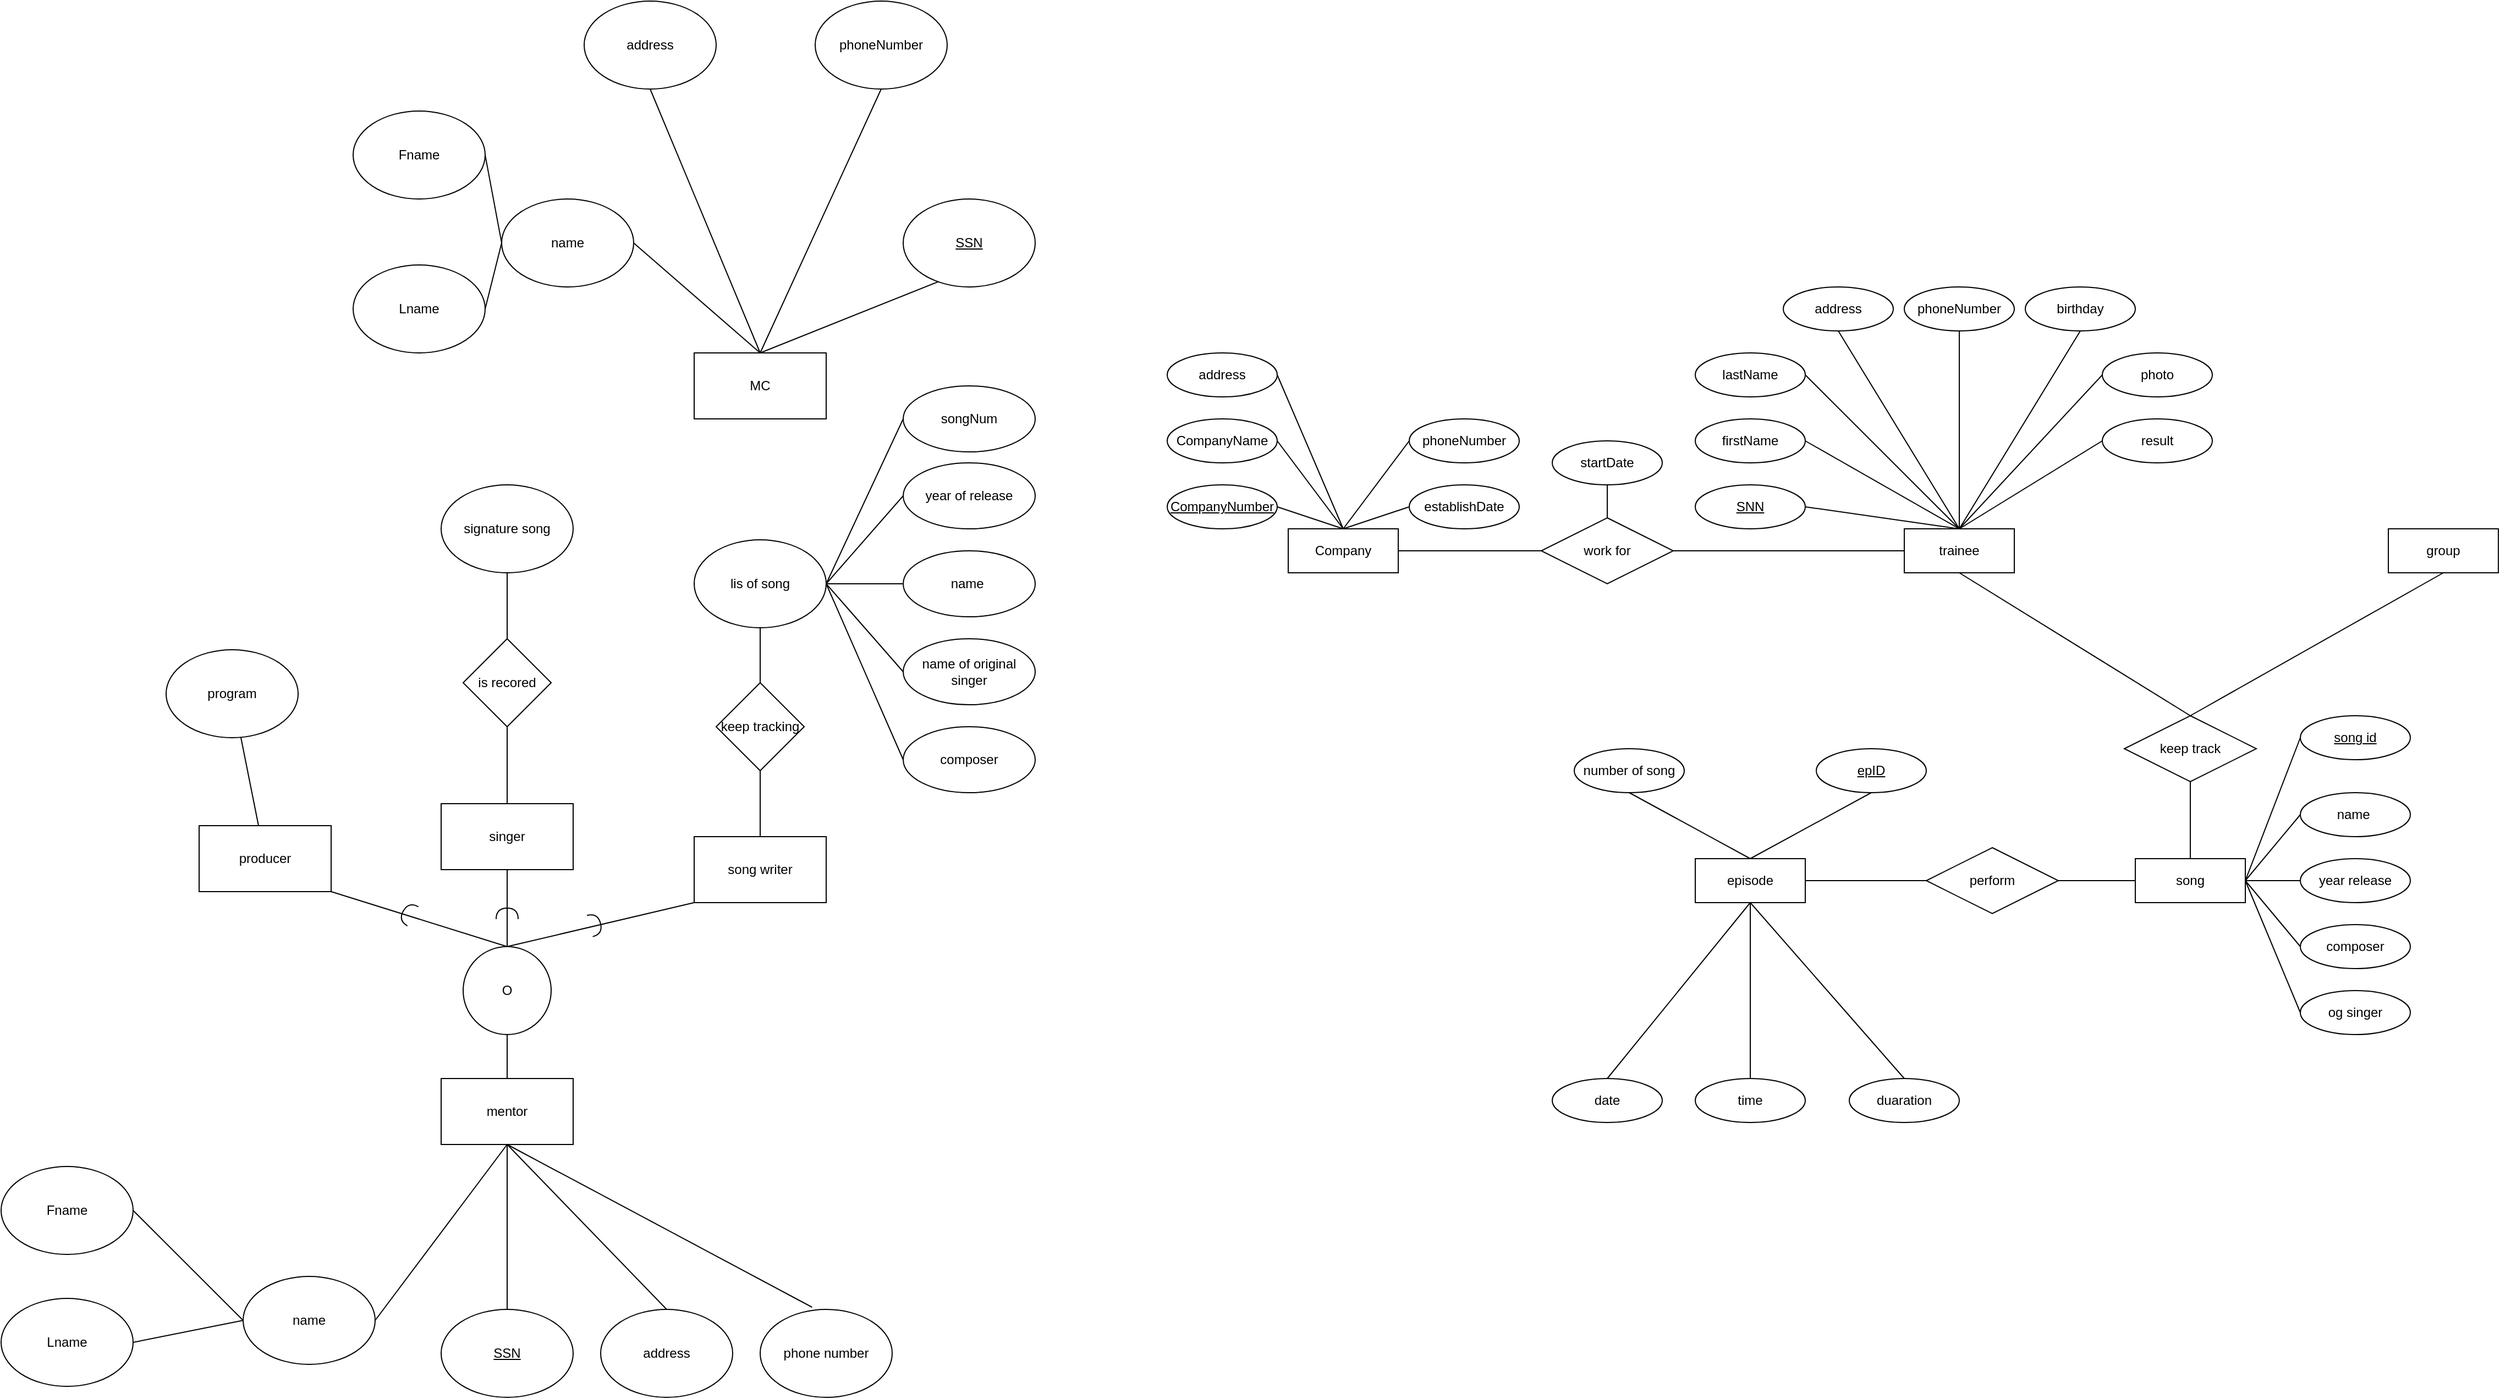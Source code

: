 <mxfile version="20.5.1" type="github">
  <diagram id="oxue3pN0O4KAORI_SsjF" name="Trang-1">
    <mxGraphModel dx="2720" dy="1611" grid="1" gridSize="10" guides="1" tooltips="1" connect="1" arrows="1" fold="1" page="1" pageScale="1" pageWidth="850" pageHeight="1100" math="0" shadow="0">
      <root>
        <mxCell id="0" />
        <mxCell id="1" parent="0" />
        <mxCell id="N1hwtNOvV3p_5AkpbYzc-65" style="edgeStyle=none;rounded=0;orthogonalLoop=1;jettySize=auto;html=1;exitX=0.5;exitY=0;exitDx=0;exitDy=0;entryX=0.5;entryY=1;entryDx=0;entryDy=0;endArrow=none;endFill=0;" edge="1" parent="1" source="42W1X6iEcGKFLnr81iRU-1" target="N1hwtNOvV3p_5AkpbYzc-64">
          <mxGeometry relative="1" as="geometry" />
        </mxCell>
        <mxCell id="42W1X6iEcGKFLnr81iRU-1" value="episode" style="whiteSpace=wrap;html=1;align=center;" parent="1" vertex="1">
          <mxGeometry x="200" y="540" width="100" height="40" as="geometry" />
        </mxCell>
        <mxCell id="42W1X6iEcGKFLnr81iRU-2" value="duaration" style="ellipse;whiteSpace=wrap;html=1;align=center;" parent="1" vertex="1">
          <mxGeometry x="340" y="740" width="100" height="40" as="geometry" />
        </mxCell>
        <mxCell id="42W1X6iEcGKFLnr81iRU-3" value="time" style="ellipse;whiteSpace=wrap;html=1;align=center;" parent="1" vertex="1">
          <mxGeometry x="200" y="740" width="100" height="40" as="geometry" />
        </mxCell>
        <mxCell id="42W1X6iEcGKFLnr81iRU-4" value="date" style="ellipse;whiteSpace=wrap;html=1;align=center;" parent="1" vertex="1">
          <mxGeometry x="70" y="740" width="100" height="40" as="geometry" />
        </mxCell>
        <mxCell id="42W1X6iEcGKFLnr81iRU-19" style="rounded=0;orthogonalLoop=1;jettySize=auto;html=1;exitX=1;exitY=0.5;exitDx=0;exitDy=0;entryX=0;entryY=0.5;entryDx=0;entryDy=0;endArrow=none;endFill=0;" parent="1" source="42W1X6iEcGKFLnr81iRU-27" target="42W1X6iEcGKFLnr81iRU-13" edge="1">
          <mxGeometry relative="1" as="geometry">
            <mxPoint x="590" y="590" as="sourcePoint" />
          </mxGeometry>
        </mxCell>
        <mxCell id="42W1X6iEcGKFLnr81iRU-20" style="edgeStyle=none;rounded=0;orthogonalLoop=1;jettySize=auto;html=1;exitX=1;exitY=0.5;exitDx=0;exitDy=0;entryX=0;entryY=0.5;entryDx=0;entryDy=0;endArrow=none;endFill=0;" parent="1" source="42W1X6iEcGKFLnr81iRU-27" target="42W1X6iEcGKFLnr81iRU-7" edge="1">
          <mxGeometry relative="1" as="geometry">
            <mxPoint x="590" y="590" as="sourcePoint" />
          </mxGeometry>
        </mxCell>
        <mxCell id="42W1X6iEcGKFLnr81iRU-7" value="name&amp;nbsp;" style="ellipse;whiteSpace=wrap;html=1;align=center;" parent="1" vertex="1">
          <mxGeometry x="750" y="480" width="100" height="40" as="geometry" />
        </mxCell>
        <mxCell id="42W1X6iEcGKFLnr81iRU-8" value="" style="endArrow=none;html=1;rounded=0;exitX=0.5;exitY=1;exitDx=0;exitDy=0;entryX=0.5;entryY=0;entryDx=0;entryDy=0;" parent="1" source="42W1X6iEcGKFLnr81iRU-1" target="42W1X6iEcGKFLnr81iRU-4" edge="1">
          <mxGeometry relative="1" as="geometry">
            <mxPoint x="430" y="570" as="sourcePoint" />
            <mxPoint x="590" y="570" as="targetPoint" />
          </mxGeometry>
        </mxCell>
        <mxCell id="42W1X6iEcGKFLnr81iRU-21" style="edgeStyle=none;rounded=0;orthogonalLoop=1;jettySize=auto;html=1;exitX=0;exitY=0.5;exitDx=0;exitDy=0;entryX=1;entryY=0.5;entryDx=0;entryDy=0;endArrow=none;endFill=0;" parent="1" source="42W1X6iEcGKFLnr81iRU-9" target="42W1X6iEcGKFLnr81iRU-27" edge="1">
          <mxGeometry relative="1" as="geometry">
            <mxPoint x="590" y="590" as="targetPoint" />
          </mxGeometry>
        </mxCell>
        <mxCell id="42W1X6iEcGKFLnr81iRU-9" value="year release" style="ellipse;whiteSpace=wrap;html=1;align=center;" parent="1" vertex="1">
          <mxGeometry x="750" y="540" width="100" height="40" as="geometry" />
        </mxCell>
        <mxCell id="42W1X6iEcGKFLnr81iRU-22" style="edgeStyle=none;rounded=0;orthogonalLoop=1;jettySize=auto;html=1;exitX=0;exitY=0.5;exitDx=0;exitDy=0;entryX=1;entryY=0.5;entryDx=0;entryDy=0;endArrow=none;endFill=0;" parent="1" source="N1hwtNOvV3p_5AkpbYzc-68" target="42W1X6iEcGKFLnr81iRU-27" edge="1">
          <mxGeometry relative="1" as="geometry">
            <mxPoint x="590" y="590" as="targetPoint" />
            <mxPoint x="750" y="620" as="sourcePoint" />
          </mxGeometry>
        </mxCell>
        <mxCell id="42W1X6iEcGKFLnr81iRU-13" value="song id" style="ellipse;whiteSpace=wrap;html=1;align=center;fontStyle=4;" parent="1" vertex="1">
          <mxGeometry x="750" y="410" width="100" height="40" as="geometry" />
        </mxCell>
        <mxCell id="42W1X6iEcGKFLnr81iRU-23" style="edgeStyle=none;rounded=0;orthogonalLoop=1;jettySize=auto;html=1;exitX=0;exitY=0.5;exitDx=0;exitDy=0;entryX=1;entryY=0.5;entryDx=0;entryDy=0;endArrow=none;endFill=0;" parent="1" source="N1hwtNOvV3p_5AkpbYzc-69" target="42W1X6iEcGKFLnr81iRU-27" edge="1">
          <mxGeometry relative="1" as="geometry">
            <mxPoint x="590" y="590" as="targetPoint" />
            <mxPoint x="750" y="680" as="sourcePoint" />
          </mxGeometry>
        </mxCell>
        <mxCell id="42W1X6iEcGKFLnr81iRU-15" value="" style="endArrow=none;html=1;rounded=0;entryX=0.5;entryY=0;entryDx=0;entryDy=0;exitX=0.5;exitY=1;exitDx=0;exitDy=0;" parent="1" source="42W1X6iEcGKFLnr81iRU-1" target="42W1X6iEcGKFLnr81iRU-3" edge="1">
          <mxGeometry relative="1" as="geometry">
            <mxPoint x="370" y="470" as="sourcePoint" />
            <mxPoint x="530" y="470" as="targetPoint" />
          </mxGeometry>
        </mxCell>
        <mxCell id="42W1X6iEcGKFLnr81iRU-16" value="" style="endArrow=none;html=1;rounded=0;exitX=0.5;exitY=1;exitDx=0;exitDy=0;entryX=0.5;entryY=0;entryDx=0;entryDy=0;" parent="1" source="42W1X6iEcGKFLnr81iRU-1" target="42W1X6iEcGKFLnr81iRU-2" edge="1">
          <mxGeometry relative="1" as="geometry">
            <mxPoint x="370" y="470" as="sourcePoint" />
            <mxPoint x="530" y="470" as="targetPoint" />
          </mxGeometry>
        </mxCell>
        <mxCell id="42W1X6iEcGKFLnr81iRU-26" style="edgeStyle=none;rounded=0;orthogonalLoop=1;jettySize=auto;html=1;exitX=0;exitY=0.5;exitDx=0;exitDy=0;entryX=1;entryY=0.5;entryDx=0;entryDy=0;endArrow=none;endFill=0;" parent="1" source="42W1X6iEcGKFLnr81iRU-25" target="42W1X6iEcGKFLnr81iRU-1" edge="1">
          <mxGeometry relative="1" as="geometry">
            <Array as="points" />
          </mxGeometry>
        </mxCell>
        <mxCell id="42W1X6iEcGKFLnr81iRU-28" style="edgeStyle=none;rounded=0;orthogonalLoop=1;jettySize=auto;html=1;exitX=1;exitY=0.5;exitDx=0;exitDy=0;entryX=0;entryY=0.5;entryDx=0;entryDy=0;endArrow=none;endFill=0;" parent="1" source="42W1X6iEcGKFLnr81iRU-25" target="42W1X6iEcGKFLnr81iRU-27" edge="1">
          <mxGeometry relative="1" as="geometry" />
        </mxCell>
        <mxCell id="42W1X6iEcGKFLnr81iRU-25" value="perform" style="shape=rhombus;perimeter=rhombusPerimeter;whiteSpace=wrap;html=1;align=center;" parent="1" vertex="1">
          <mxGeometry x="410" y="530" width="120" height="60" as="geometry" />
        </mxCell>
        <mxCell id="42W1X6iEcGKFLnr81iRU-27" value="song" style="whiteSpace=wrap;html=1;align=center;" parent="1" vertex="1">
          <mxGeometry x="600" y="540" width="100" height="40" as="geometry" />
        </mxCell>
        <mxCell id="42W1X6iEcGKFLnr81iRU-64" style="edgeStyle=none;rounded=0;orthogonalLoop=1;jettySize=auto;html=1;exitX=0.5;exitY=1;exitDx=0;exitDy=0;entryX=0.5;entryY=0;entryDx=0;entryDy=0;endArrow=none;endFill=0;" parent="1" source="42W1X6iEcGKFLnr81iRU-63" target="42W1X6iEcGKFLnr81iRU-27" edge="1">
          <mxGeometry relative="1" as="geometry" />
        </mxCell>
        <mxCell id="42W1X6iEcGKFLnr81iRU-63" value="keep track" style="shape=rhombus;perimeter=rhombusPerimeter;whiteSpace=wrap;html=1;align=center;" parent="1" vertex="1">
          <mxGeometry x="590" y="410" width="120" height="60" as="geometry" />
        </mxCell>
        <mxCell id="42W1X6iEcGKFLnr81iRU-68" style="edgeStyle=none;rounded=0;orthogonalLoop=1;jettySize=auto;html=1;exitX=0.5;exitY=1;exitDx=0;exitDy=0;entryX=0.5;entryY=0;entryDx=0;entryDy=0;endArrow=none;endFill=0;" parent="1" source="uAWmQDvGzYbDUcG28lEL-1" target="42W1X6iEcGKFLnr81iRU-63" edge="1">
          <mxGeometry relative="1" as="geometry">
            <mxPoint x="575" y="360" as="sourcePoint" />
          </mxGeometry>
        </mxCell>
        <mxCell id="42W1X6iEcGKFLnr81iRU-69" style="edgeStyle=none;rounded=0;orthogonalLoop=1;jettySize=auto;html=1;exitX=0.5;exitY=1;exitDx=0;exitDy=0;entryX=0.5;entryY=0;entryDx=0;entryDy=0;endArrow=none;endFill=0;" parent="1" source="uAWmQDvGzYbDUcG28lEL-2" target="42W1X6iEcGKFLnr81iRU-63" edge="1">
          <mxGeometry relative="1" as="geometry">
            <mxPoint x="740" y="360" as="sourcePoint" />
          </mxGeometry>
        </mxCell>
        <mxCell id="61Q3ps2VChqTs0MCk_AO-31" style="edgeStyle=none;rounded=0;orthogonalLoop=1;jettySize=auto;html=1;exitX=0;exitY=0.5;exitDx=0;exitDy=0;endArrow=none;endFill=0;entryX=1;entryY=0.5;entryDx=0;entryDy=0;" parent="1" source="uAWmQDvGzYbDUcG28lEL-1" target="61Q3ps2VChqTs0MCk_AO-30" edge="1">
          <mxGeometry relative="1" as="geometry">
            <mxPoint x="200" y="260" as="targetPoint" />
          </mxGeometry>
        </mxCell>
        <mxCell id="uAWmQDvGzYbDUcG28lEL-1" value="trainee" style="whiteSpace=wrap;html=1;align=center;" parent="1" vertex="1">
          <mxGeometry x="390" y="240" width="100" height="40" as="geometry" />
        </mxCell>
        <mxCell id="uAWmQDvGzYbDUcG28lEL-2" value="group" style="whiteSpace=wrap;html=1;align=center;" parent="1" vertex="1">
          <mxGeometry x="830" y="240" width="100" height="40" as="geometry" />
        </mxCell>
        <mxCell id="61Q3ps2VChqTs0MCk_AO-10" style="edgeStyle=none;rounded=0;orthogonalLoop=1;jettySize=auto;html=1;exitX=0;exitY=0.5;exitDx=0;exitDy=0;entryX=0.5;entryY=0;entryDx=0;entryDy=0;endArrow=none;endFill=0;" parent="1" source="uAWmQDvGzYbDUcG28lEL-3" target="uAWmQDvGzYbDUcG28lEL-1" edge="1">
          <mxGeometry relative="1" as="geometry" />
        </mxCell>
        <mxCell id="uAWmQDvGzYbDUcG28lEL-3" value="result" style="ellipse;whiteSpace=wrap;html=1;align=center;" parent="1" vertex="1">
          <mxGeometry x="570" y="140" width="100" height="40" as="geometry" />
        </mxCell>
        <mxCell id="61Q3ps2VChqTs0MCk_AO-3" style="edgeStyle=none;rounded=0;orthogonalLoop=1;jettySize=auto;html=1;exitX=1;exitY=0.5;exitDx=0;exitDy=0;entryX=0.5;entryY=0;entryDx=0;entryDy=0;endArrow=none;endFill=0;" parent="1" source="61Q3ps2VChqTs0MCk_AO-1" target="uAWmQDvGzYbDUcG28lEL-1" edge="1">
          <mxGeometry relative="1" as="geometry" />
        </mxCell>
        <mxCell id="61Q3ps2VChqTs0MCk_AO-1" value="&lt;u&gt;SNN&lt;/u&gt;" style="ellipse;whiteSpace=wrap;html=1;align=center;" parent="1" vertex="1">
          <mxGeometry x="200" y="200" width="100" height="40" as="geometry" />
        </mxCell>
        <mxCell id="61Q3ps2VChqTs0MCk_AO-7" style="edgeStyle=none;rounded=0;orthogonalLoop=1;jettySize=auto;html=1;exitX=1;exitY=0.5;exitDx=0;exitDy=0;endArrow=none;endFill=0;entryX=0.5;entryY=0;entryDx=0;entryDy=0;" parent="1" source="61Q3ps2VChqTs0MCk_AO-4" target="uAWmQDvGzYbDUcG28lEL-1" edge="1">
          <mxGeometry relative="1" as="geometry">
            <mxPoint x="530" y="240" as="targetPoint" />
          </mxGeometry>
        </mxCell>
        <mxCell id="61Q3ps2VChqTs0MCk_AO-4" value="firstName" style="ellipse;whiteSpace=wrap;html=1;align=center;" parent="1" vertex="1">
          <mxGeometry x="200" y="140" width="100" height="40" as="geometry" />
        </mxCell>
        <mxCell id="61Q3ps2VChqTs0MCk_AO-6" style="edgeStyle=none;rounded=0;orthogonalLoop=1;jettySize=auto;html=1;exitX=1;exitY=0.5;exitDx=0;exitDy=0;endArrow=none;endFill=0;entryX=0.5;entryY=0;entryDx=0;entryDy=0;" parent="1" source="61Q3ps2VChqTs0MCk_AO-5" target="uAWmQDvGzYbDUcG28lEL-1" edge="1">
          <mxGeometry relative="1" as="geometry">
            <mxPoint x="530" y="240" as="targetPoint" />
          </mxGeometry>
        </mxCell>
        <mxCell id="61Q3ps2VChqTs0MCk_AO-5" value="lastName" style="ellipse;whiteSpace=wrap;html=1;align=center;" parent="1" vertex="1">
          <mxGeometry x="200" y="80" width="100" height="40" as="geometry" />
        </mxCell>
        <mxCell id="61Q3ps2VChqTs0MCk_AO-9" style="edgeStyle=none;rounded=0;orthogonalLoop=1;jettySize=auto;html=1;exitX=0.5;exitY=1;exitDx=0;exitDy=0;endArrow=none;endFill=0;entryX=0.5;entryY=0;entryDx=0;entryDy=0;" parent="1" source="61Q3ps2VChqTs0MCk_AO-8" target="uAWmQDvGzYbDUcG28lEL-1" edge="1">
          <mxGeometry relative="1" as="geometry">
            <mxPoint x="530" y="240" as="targetPoint" />
          </mxGeometry>
        </mxCell>
        <mxCell id="61Q3ps2VChqTs0MCk_AO-8" value="address" style="ellipse;whiteSpace=wrap;html=1;align=center;" parent="1" vertex="1">
          <mxGeometry x="280" y="20" width="100" height="40" as="geometry" />
        </mxCell>
        <mxCell id="61Q3ps2VChqTs0MCk_AO-14" style="edgeStyle=none;rounded=0;orthogonalLoop=1;jettySize=auto;html=1;exitX=0.5;exitY=1;exitDx=0;exitDy=0;endArrow=none;endFill=0;" parent="1" source="61Q3ps2VChqTs0MCk_AO-11" edge="1">
          <mxGeometry relative="1" as="geometry">
            <mxPoint x="440" y="240" as="targetPoint" />
          </mxGeometry>
        </mxCell>
        <mxCell id="61Q3ps2VChqTs0MCk_AO-11" value="phoneNumber" style="ellipse;whiteSpace=wrap;html=1;align=center;" parent="1" vertex="1">
          <mxGeometry x="390" y="20" width="100" height="40" as="geometry" />
        </mxCell>
        <mxCell id="61Q3ps2VChqTs0MCk_AO-15" style="edgeStyle=none;rounded=0;orthogonalLoop=1;jettySize=auto;html=1;exitX=0.5;exitY=1;exitDx=0;exitDy=0;endArrow=none;endFill=0;" parent="1" source="61Q3ps2VChqTs0MCk_AO-12" edge="1">
          <mxGeometry relative="1" as="geometry">
            <mxPoint x="440" y="240" as="targetPoint" />
          </mxGeometry>
        </mxCell>
        <mxCell id="61Q3ps2VChqTs0MCk_AO-12" value="birthday&lt;span style=&quot;color: rgba(0, 0, 0, 0); font-family: monospace; font-size: 0px; text-align: start;&quot;&gt;%3CmxGraphModel%3E%3Croot%3E%3CmxCell%20id%3D%220%22%2F%3E%3CmxCell%20id%3D%221%22%20parent%3D%220%22%2F%3E%3CmxCell%20id%3D%222%22%20value%3D%22phoneNumber%22%20style%3D%22ellipse%3BwhiteSpace%3Dwrap%3Bhtml%3D1%3Balign%3Dcenter%3B%22%20vertex%3D%221%22%20parent%3D%221%22%3E%3CmxGeometry%20x%3D%22390%22%20y%3D%2220%22%20width%3D%22100%22%20height%3D%2240%22%20as%3D%22geometry%22%2F%3E%3C%2FmxCell%3E%3C%2Froot%3E%3C%2FmxGraphModel%3E&lt;/span&gt;" style="ellipse;whiteSpace=wrap;html=1;align=center;" parent="1" vertex="1">
          <mxGeometry x="500" y="20" width="100" height="40" as="geometry" />
        </mxCell>
        <mxCell id="61Q3ps2VChqTs0MCk_AO-16" style="edgeStyle=none;rounded=0;orthogonalLoop=1;jettySize=auto;html=1;exitX=0;exitY=0.5;exitDx=0;exitDy=0;entryX=0.5;entryY=0;entryDx=0;entryDy=0;endArrow=none;endFill=0;" parent="1" source="61Q3ps2VChqTs0MCk_AO-13" target="uAWmQDvGzYbDUcG28lEL-1" edge="1">
          <mxGeometry relative="1" as="geometry" />
        </mxCell>
        <mxCell id="61Q3ps2VChqTs0MCk_AO-13" value="photo" style="ellipse;whiteSpace=wrap;html=1;align=center;" parent="1" vertex="1">
          <mxGeometry x="570" y="80" width="100" height="40" as="geometry" />
        </mxCell>
        <mxCell id="61Q3ps2VChqTs0MCk_AO-32" style="edgeStyle=none;rounded=0;orthogonalLoop=1;jettySize=auto;html=1;exitX=1;exitY=0.5;exitDx=0;exitDy=0;entryX=0;entryY=0.5;entryDx=0;entryDy=0;endArrow=none;endFill=0;" parent="1" source="61Q3ps2VChqTs0MCk_AO-19" target="61Q3ps2VChqTs0MCk_AO-30" edge="1">
          <mxGeometry relative="1" as="geometry" />
        </mxCell>
        <mxCell id="61Q3ps2VChqTs0MCk_AO-19" value="Company" style="whiteSpace=wrap;html=1;align=center;" parent="1" vertex="1">
          <mxGeometry x="-170" y="240" width="100" height="40" as="geometry" />
        </mxCell>
        <mxCell id="61Q3ps2VChqTs0MCk_AO-29" style="edgeStyle=none;rounded=0;orthogonalLoop=1;jettySize=auto;html=1;exitX=1;exitY=0.5;exitDx=0;exitDy=0;endArrow=none;endFill=0;" parent="1" source="61Q3ps2VChqTs0MCk_AO-20" edge="1">
          <mxGeometry relative="1" as="geometry">
            <mxPoint x="-120" y="240" as="targetPoint" />
          </mxGeometry>
        </mxCell>
        <mxCell id="61Q3ps2VChqTs0MCk_AO-20" value="&lt;u&gt;CompanyNumber&lt;/u&gt;" style="ellipse;whiteSpace=wrap;html=1;align=center;" parent="1" vertex="1">
          <mxGeometry x="-280" y="200" width="100" height="40" as="geometry" />
        </mxCell>
        <mxCell id="61Q3ps2VChqTs0MCk_AO-28" style="edgeStyle=none;rounded=0;orthogonalLoop=1;jettySize=auto;html=1;exitX=1;exitY=0.5;exitDx=0;exitDy=0;endArrow=none;endFill=0;" parent="1" source="61Q3ps2VChqTs0MCk_AO-21" edge="1">
          <mxGeometry relative="1" as="geometry">
            <mxPoint x="-120" y="240" as="targetPoint" />
          </mxGeometry>
        </mxCell>
        <mxCell id="61Q3ps2VChqTs0MCk_AO-21" value="CompanyName" style="ellipse;whiteSpace=wrap;html=1;align=center;" parent="1" vertex="1">
          <mxGeometry x="-280" y="140" width="100" height="40" as="geometry" />
        </mxCell>
        <mxCell id="61Q3ps2VChqTs0MCk_AO-25" style="edgeStyle=none;rounded=0;orthogonalLoop=1;jettySize=auto;html=1;exitX=1;exitY=0.5;exitDx=0;exitDy=0;entryX=0.5;entryY=0;entryDx=0;entryDy=0;endArrow=none;endFill=0;" parent="1" source="61Q3ps2VChqTs0MCk_AO-22" target="61Q3ps2VChqTs0MCk_AO-19" edge="1">
          <mxGeometry relative="1" as="geometry" />
        </mxCell>
        <mxCell id="61Q3ps2VChqTs0MCk_AO-22" value="address" style="ellipse;whiteSpace=wrap;html=1;align=center;" parent="1" vertex="1">
          <mxGeometry x="-280" y="80" width="100" height="40" as="geometry" />
        </mxCell>
        <mxCell id="61Q3ps2VChqTs0MCk_AO-27" style="edgeStyle=none;rounded=0;orthogonalLoop=1;jettySize=auto;html=1;exitX=0;exitY=0.5;exitDx=0;exitDy=0;endArrow=none;endFill=0;entryX=0.5;entryY=0;entryDx=0;entryDy=0;" parent="1" source="61Q3ps2VChqTs0MCk_AO-23" target="61Q3ps2VChqTs0MCk_AO-19" edge="1">
          <mxGeometry relative="1" as="geometry">
            <mxPoint x="-130" y="230" as="targetPoint" />
          </mxGeometry>
        </mxCell>
        <mxCell id="61Q3ps2VChqTs0MCk_AO-23" value="establishDate" style="ellipse;whiteSpace=wrap;html=1;align=center;" parent="1" vertex="1">
          <mxGeometry x="-60" y="200" width="100" height="40" as="geometry" />
        </mxCell>
        <mxCell id="61Q3ps2VChqTs0MCk_AO-26" style="edgeStyle=none;rounded=0;orthogonalLoop=1;jettySize=auto;html=1;exitX=0;exitY=0.5;exitDx=0;exitDy=0;endArrow=none;endFill=0;entryX=0.5;entryY=0;entryDx=0;entryDy=0;" parent="1" source="61Q3ps2VChqTs0MCk_AO-24" target="61Q3ps2VChqTs0MCk_AO-19" edge="1">
          <mxGeometry relative="1" as="geometry">
            <mxPoint x="-120" y="230" as="targetPoint" />
          </mxGeometry>
        </mxCell>
        <mxCell id="61Q3ps2VChqTs0MCk_AO-24" value="phoneNumber" style="ellipse;whiteSpace=wrap;html=1;align=center;" parent="1" vertex="1">
          <mxGeometry x="-60" y="140" width="100" height="40" as="geometry" />
        </mxCell>
        <mxCell id="N1hwtNOvV3p_5AkpbYzc-2" style="edgeStyle=none;rounded=0;orthogonalLoop=1;jettySize=auto;html=1;exitX=0.5;exitY=0;exitDx=0;exitDy=0;entryX=0.5;entryY=0;entryDx=0;entryDy=0;endArrow=none;endFill=0;" edge="1" parent="1" source="61Q3ps2VChqTs0MCk_AO-30" target="N1hwtNOvV3p_5AkpbYzc-1">
          <mxGeometry relative="1" as="geometry" />
        </mxCell>
        <mxCell id="61Q3ps2VChqTs0MCk_AO-30" value="work for" style="shape=rhombus;perimeter=rhombusPerimeter;whiteSpace=wrap;html=1;align=center;" parent="1" vertex="1">
          <mxGeometry x="60" y="230" width="120" height="60" as="geometry" />
        </mxCell>
        <mxCell id="N1hwtNOvV3p_5AkpbYzc-1" value="startDate" style="ellipse;whiteSpace=wrap;html=1;align=center;" vertex="1" parent="1">
          <mxGeometry x="70" y="160" width="100" height="40" as="geometry" />
        </mxCell>
        <mxCell id="N1hwtNOvV3p_5AkpbYzc-3" value="MC" style="rounded=0;whiteSpace=wrap;html=1;" vertex="1" parent="1">
          <mxGeometry x="-710" y="80" width="120" height="60" as="geometry" />
        </mxCell>
        <mxCell id="N1hwtNOvV3p_5AkpbYzc-4" style="edgeStyle=none;rounded=0;orthogonalLoop=1;jettySize=auto;html=1;exitX=1;exitY=0.5;exitDx=0;exitDy=0;entryX=0.5;entryY=0;entryDx=0;entryDy=0;startArrow=none;startFill=0;endArrow=none;endFill=0;" edge="1" parent="1" source="N1hwtNOvV3p_5AkpbYzc-5" target="N1hwtNOvV3p_5AkpbYzc-3">
          <mxGeometry relative="1" as="geometry" />
        </mxCell>
        <mxCell id="N1hwtNOvV3p_5AkpbYzc-5" value="&lt;u&gt;SSN&lt;/u&gt;" style="ellipse;whiteSpace=wrap;html=1;" vertex="1" parent="1">
          <mxGeometry x="-520" y="-60" width="120" height="80" as="geometry" />
        </mxCell>
        <mxCell id="N1hwtNOvV3p_5AkpbYzc-6" style="edgeStyle=none;rounded=0;orthogonalLoop=1;jettySize=auto;html=1;exitX=1;exitY=0.5;exitDx=0;exitDy=0;entryX=0.5;entryY=0;entryDx=0;entryDy=0;startArrow=none;startFill=0;endArrow=none;endFill=0;" edge="1" parent="1" source="N1hwtNOvV3p_5AkpbYzc-7" target="N1hwtNOvV3p_5AkpbYzc-3">
          <mxGeometry relative="1" as="geometry" />
        </mxCell>
        <mxCell id="N1hwtNOvV3p_5AkpbYzc-7" value="name" style="ellipse;whiteSpace=wrap;html=1;" vertex="1" parent="1">
          <mxGeometry x="-885" y="-60" width="120" height="80" as="geometry" />
        </mxCell>
        <mxCell id="N1hwtNOvV3p_5AkpbYzc-8" style="edgeStyle=none;rounded=0;orthogonalLoop=1;jettySize=auto;html=1;exitX=1;exitY=0.5;exitDx=0;exitDy=0;entryX=0;entryY=0.5;entryDx=0;entryDy=0;startArrow=none;startFill=0;endArrow=none;endFill=0;" edge="1" parent="1" source="N1hwtNOvV3p_5AkpbYzc-9" target="N1hwtNOvV3p_5AkpbYzc-7">
          <mxGeometry relative="1" as="geometry" />
        </mxCell>
        <mxCell id="N1hwtNOvV3p_5AkpbYzc-9" value="Fname" style="ellipse;whiteSpace=wrap;html=1;" vertex="1" parent="1">
          <mxGeometry x="-1020" y="-140" width="120" height="80" as="geometry" />
        </mxCell>
        <mxCell id="N1hwtNOvV3p_5AkpbYzc-10" style="edgeStyle=none;rounded=0;orthogonalLoop=1;jettySize=auto;html=1;exitX=1;exitY=0.5;exitDx=0;exitDy=0;startArrow=none;startFill=0;endArrow=none;endFill=0;entryX=0;entryY=0.5;entryDx=0;entryDy=0;" edge="1" parent="1" source="N1hwtNOvV3p_5AkpbYzc-11" target="N1hwtNOvV3p_5AkpbYzc-7">
          <mxGeometry relative="1" as="geometry">
            <mxPoint x="-770" y="440" as="targetPoint" />
          </mxGeometry>
        </mxCell>
        <mxCell id="N1hwtNOvV3p_5AkpbYzc-11" value="Lname" style="ellipse;whiteSpace=wrap;html=1;" vertex="1" parent="1">
          <mxGeometry x="-1020" width="120" height="80" as="geometry" />
        </mxCell>
        <mxCell id="N1hwtNOvV3p_5AkpbYzc-12" style="edgeStyle=none;rounded=0;orthogonalLoop=1;jettySize=auto;html=1;exitX=0.5;exitY=1;exitDx=0;exitDy=0;startArrow=none;startFill=0;endArrow=none;endFill=0;entryX=0.5;entryY=0;entryDx=0;entryDy=0;" edge="1" parent="1" source="N1hwtNOvV3p_5AkpbYzc-13" target="N1hwtNOvV3p_5AkpbYzc-3">
          <mxGeometry relative="1" as="geometry">
            <mxPoint x="-550" y="470" as="targetPoint" />
          </mxGeometry>
        </mxCell>
        <mxCell id="N1hwtNOvV3p_5AkpbYzc-13" value="address" style="ellipse;whiteSpace=wrap;html=1;" vertex="1" parent="1">
          <mxGeometry x="-810" y="-240" width="120" height="80" as="geometry" />
        </mxCell>
        <mxCell id="N1hwtNOvV3p_5AkpbYzc-14" style="edgeStyle=none;rounded=0;orthogonalLoop=1;jettySize=auto;html=1;exitX=0.5;exitY=1;exitDx=0;exitDy=0;entryX=0.5;entryY=0;entryDx=0;entryDy=0;startArrow=none;startFill=0;endArrow=none;endFill=0;" edge="1" parent="1" target="N1hwtNOvV3p_5AkpbYzc-3" source="N1hwtNOvV3p_5AkpbYzc-60">
          <mxGeometry relative="1" as="geometry">
            <mxPoint x="-620.0" y="-120" as="sourcePoint" />
          </mxGeometry>
        </mxCell>
        <mxCell id="N1hwtNOvV3p_5AkpbYzc-15" value="mentor" style="rounded=0;whiteSpace=wrap;html=1;" vertex="1" parent="1">
          <mxGeometry x="-940" y="740" width="120" height="60" as="geometry" />
        </mxCell>
        <mxCell id="N1hwtNOvV3p_5AkpbYzc-16" style="edgeStyle=none;rounded=0;orthogonalLoop=1;jettySize=auto;html=1;exitX=0.5;exitY=0;exitDx=0;exitDy=0;entryX=0.5;entryY=1;entryDx=0;entryDy=0;startArrow=none;startFill=0;endArrow=none;endFill=0;" edge="1" parent="1" source="N1hwtNOvV3p_5AkpbYzc-17" target="N1hwtNOvV3p_5AkpbYzc-15">
          <mxGeometry relative="1" as="geometry" />
        </mxCell>
        <mxCell id="N1hwtNOvV3p_5AkpbYzc-17" value="&lt;u&gt;SSN&lt;/u&gt;" style="ellipse;whiteSpace=wrap;html=1;" vertex="1" parent="1">
          <mxGeometry x="-940" y="950" width="120" height="80" as="geometry" />
        </mxCell>
        <mxCell id="N1hwtNOvV3p_5AkpbYzc-18" style="edgeStyle=none;rounded=0;orthogonalLoop=1;jettySize=auto;html=1;exitX=1;exitY=0.5;exitDx=0;exitDy=0;startArrow=none;startFill=0;endArrow=none;endFill=0;entryX=0.5;entryY=1;entryDx=0;entryDy=0;" edge="1" parent="1" source="N1hwtNOvV3p_5AkpbYzc-19" target="N1hwtNOvV3p_5AkpbYzc-15">
          <mxGeometry relative="1" as="geometry">
            <mxPoint x="-710" y="600" as="targetPoint" />
          </mxGeometry>
        </mxCell>
        <mxCell id="N1hwtNOvV3p_5AkpbYzc-19" value="name" style="ellipse;whiteSpace=wrap;html=1;" vertex="1" parent="1">
          <mxGeometry x="-1120" y="920" width="120" height="80" as="geometry" />
        </mxCell>
        <mxCell id="N1hwtNOvV3p_5AkpbYzc-20" style="edgeStyle=none;rounded=0;orthogonalLoop=1;jettySize=auto;html=1;exitX=1;exitY=0.5;exitDx=0;exitDy=0;entryX=0;entryY=0.5;entryDx=0;entryDy=0;startArrow=none;startFill=0;endArrow=none;endFill=0;" edge="1" parent="1" source="N1hwtNOvV3p_5AkpbYzc-21" target="N1hwtNOvV3p_5AkpbYzc-19">
          <mxGeometry relative="1" as="geometry" />
        </mxCell>
        <mxCell id="N1hwtNOvV3p_5AkpbYzc-21" value="Fname" style="ellipse;whiteSpace=wrap;html=1;" vertex="1" parent="1">
          <mxGeometry x="-1340" y="820" width="120" height="80" as="geometry" />
        </mxCell>
        <mxCell id="N1hwtNOvV3p_5AkpbYzc-22" style="edgeStyle=none;rounded=0;orthogonalLoop=1;jettySize=auto;html=1;exitX=1;exitY=0.5;exitDx=0;exitDy=0;startArrow=none;startFill=0;endArrow=none;endFill=0;entryX=0;entryY=0.5;entryDx=0;entryDy=0;" edge="1" parent="1" source="N1hwtNOvV3p_5AkpbYzc-23" target="N1hwtNOvV3p_5AkpbYzc-19">
          <mxGeometry relative="1" as="geometry">
            <mxPoint x="-760" y="950" as="targetPoint" />
          </mxGeometry>
        </mxCell>
        <mxCell id="N1hwtNOvV3p_5AkpbYzc-23" value="Lname" style="ellipse;whiteSpace=wrap;html=1;" vertex="1" parent="1">
          <mxGeometry x="-1340" y="940" width="120" height="80" as="geometry" />
        </mxCell>
        <mxCell id="N1hwtNOvV3p_5AkpbYzc-24" style="edgeStyle=none;rounded=0;orthogonalLoop=1;jettySize=auto;html=1;exitX=0.5;exitY=0;exitDx=0;exitDy=0;startArrow=none;startFill=0;endArrow=none;endFill=0;entryX=0.5;entryY=1;entryDx=0;entryDy=0;" edge="1" parent="1" source="N1hwtNOvV3p_5AkpbYzc-25" target="N1hwtNOvV3p_5AkpbYzc-15">
          <mxGeometry relative="1" as="geometry">
            <mxPoint x="-750" y="720" as="targetPoint" />
          </mxGeometry>
        </mxCell>
        <mxCell id="N1hwtNOvV3p_5AkpbYzc-25" value="address" style="ellipse;whiteSpace=wrap;html=1;" vertex="1" parent="1">
          <mxGeometry x="-795" y="950" width="120" height="80" as="geometry" />
        </mxCell>
        <mxCell id="N1hwtNOvV3p_5AkpbYzc-26" style="edgeStyle=none;rounded=0;orthogonalLoop=1;jettySize=auto;html=1;exitX=0.393;exitY=-0.025;exitDx=0;exitDy=0;entryX=0.5;entryY=1;entryDx=0;entryDy=0;startArrow=none;startFill=0;endArrow=none;endFill=0;exitPerimeter=0;" edge="1" parent="1" source="N1hwtNOvV3p_5AkpbYzc-27" target="N1hwtNOvV3p_5AkpbYzc-15">
          <mxGeometry relative="1" as="geometry" />
        </mxCell>
        <mxCell id="N1hwtNOvV3p_5AkpbYzc-27" value="phone number" style="ellipse;whiteSpace=wrap;html=1;" vertex="1" parent="1">
          <mxGeometry x="-650" y="950" width="120" height="80" as="geometry" />
        </mxCell>
        <mxCell id="N1hwtNOvV3p_5AkpbYzc-28" style="edgeStyle=none;rounded=0;orthogonalLoop=1;jettySize=auto;html=1;exitX=1;exitY=1;exitDx=0;exitDy=0;entryX=0.5;entryY=0;entryDx=0;entryDy=0;startArrow=none;startFill=0;endArrow=none;endFill=0;" edge="1" parent="1" source="N1hwtNOvV3p_5AkpbYzc-30">
          <mxGeometry relative="1" as="geometry">
            <mxPoint x="-880" y="620" as="targetPoint" />
          </mxGeometry>
        </mxCell>
        <mxCell id="N1hwtNOvV3p_5AkpbYzc-29" value="" style="edgeStyle=none;rounded=0;orthogonalLoop=1;jettySize=auto;html=1;startArrow=none;startFill=0;endArrow=none;endFill=0;" edge="1" parent="1" source="N1hwtNOvV3p_5AkpbYzc-30" target="N1hwtNOvV3p_5AkpbYzc-41">
          <mxGeometry relative="1" as="geometry" />
        </mxCell>
        <mxCell id="N1hwtNOvV3p_5AkpbYzc-30" value="producer" style="rounded=0;whiteSpace=wrap;html=1;" vertex="1" parent="1">
          <mxGeometry x="-1160" y="510" width="120" height="60" as="geometry" />
        </mxCell>
        <mxCell id="N1hwtNOvV3p_5AkpbYzc-31" style="edgeStyle=none;rounded=0;orthogonalLoop=1;jettySize=auto;html=1;exitX=0.5;exitY=1;exitDx=0;exitDy=0;startArrow=none;startFill=0;endArrow=none;endFill=0;entryX=0.5;entryY=0;entryDx=0;entryDy=0;" edge="1" parent="1" source="N1hwtNOvV3p_5AkpbYzc-33">
          <mxGeometry relative="1" as="geometry">
            <mxPoint x="-880" y="620" as="targetPoint" />
          </mxGeometry>
        </mxCell>
        <mxCell id="N1hwtNOvV3p_5AkpbYzc-32" value="" style="edgeStyle=none;rounded=0;orthogonalLoop=1;jettySize=auto;html=1;startArrow=none;startFill=0;endArrow=none;endFill=0;" edge="1" parent="1" source="N1hwtNOvV3p_5AkpbYzc-33" target="N1hwtNOvV3p_5AkpbYzc-38">
          <mxGeometry relative="1" as="geometry" />
        </mxCell>
        <mxCell id="N1hwtNOvV3p_5AkpbYzc-33" value="singer" style="rounded=0;whiteSpace=wrap;html=1;" vertex="1" parent="1">
          <mxGeometry x="-940" y="490" width="120" height="60" as="geometry" />
        </mxCell>
        <mxCell id="N1hwtNOvV3p_5AkpbYzc-34" style="edgeStyle=none;rounded=0;orthogonalLoop=1;jettySize=auto;html=1;exitX=0;exitY=1;exitDx=0;exitDy=0;entryX=0.5;entryY=0;entryDx=0;entryDy=0;startArrow=none;startFill=0;endArrow=none;endFill=0;" edge="1" parent="1" source="N1hwtNOvV3p_5AkpbYzc-36">
          <mxGeometry relative="1" as="geometry">
            <mxPoint x="-880" y="620" as="targetPoint" />
          </mxGeometry>
        </mxCell>
        <mxCell id="N1hwtNOvV3p_5AkpbYzc-35" value="" style="edgeStyle=none;rounded=0;orthogonalLoop=1;jettySize=auto;html=1;startArrow=none;startFill=0;endArrow=none;endFill=0;" edge="1" parent="1" source="N1hwtNOvV3p_5AkpbYzc-36" target="N1hwtNOvV3p_5AkpbYzc-42">
          <mxGeometry relative="1" as="geometry" />
        </mxCell>
        <mxCell id="N1hwtNOvV3p_5AkpbYzc-36" value="song writer" style="rounded=0;whiteSpace=wrap;html=1;" vertex="1" parent="1">
          <mxGeometry x="-710" y="520" width="120" height="60" as="geometry" />
        </mxCell>
        <mxCell id="N1hwtNOvV3p_5AkpbYzc-37" style="edgeStyle=none;rounded=0;orthogonalLoop=1;jettySize=auto;html=1;exitX=0.5;exitY=1;exitDx=0;exitDy=0;entryX=0.5;entryY=0;entryDx=0;entryDy=0;startArrow=none;startFill=0;endArrow=none;endFill=0;" edge="1" parent="1" target="N1hwtNOvV3p_5AkpbYzc-15">
          <mxGeometry relative="1" as="geometry">
            <mxPoint x="-880" y="700" as="sourcePoint" />
          </mxGeometry>
        </mxCell>
        <mxCell id="N1hwtNOvV3p_5AkpbYzc-38" value="is recored" style="rhombus;whiteSpace=wrap;html=1;" vertex="1" parent="1">
          <mxGeometry x="-920" y="340" width="80" height="80" as="geometry" />
        </mxCell>
        <mxCell id="N1hwtNOvV3p_5AkpbYzc-39" value="" style="edgeStyle=none;rounded=0;orthogonalLoop=1;jettySize=auto;html=1;startArrow=none;startFill=0;endArrow=none;endFill=0;" edge="1" parent="1" source="N1hwtNOvV3p_5AkpbYzc-40" target="N1hwtNOvV3p_5AkpbYzc-38">
          <mxGeometry relative="1" as="geometry" />
        </mxCell>
        <mxCell id="N1hwtNOvV3p_5AkpbYzc-40" value="signature song" style="ellipse;whiteSpace=wrap;html=1;" vertex="1" parent="1">
          <mxGeometry x="-940" y="200" width="120" height="80" as="geometry" />
        </mxCell>
        <mxCell id="N1hwtNOvV3p_5AkpbYzc-41" value="program" style="ellipse;whiteSpace=wrap;html=1;" vertex="1" parent="1">
          <mxGeometry x="-1190" y="350" width="120" height="80" as="geometry" />
        </mxCell>
        <mxCell id="N1hwtNOvV3p_5AkpbYzc-42" value="keep tracking" style="rhombus;whiteSpace=wrap;html=1;" vertex="1" parent="1">
          <mxGeometry x="-690" y="380" width="80" height="80" as="geometry" />
        </mxCell>
        <mxCell id="N1hwtNOvV3p_5AkpbYzc-43" value="" style="edgeStyle=none;rounded=0;orthogonalLoop=1;jettySize=auto;html=1;startArrow=none;startFill=0;endArrow=none;endFill=0;" edge="1" parent="1" source="N1hwtNOvV3p_5AkpbYzc-50" target="N1hwtNOvV3p_5AkpbYzc-42">
          <mxGeometry relative="1" as="geometry" />
        </mxCell>
        <mxCell id="N1hwtNOvV3p_5AkpbYzc-45" value="" style="edgeStyle=none;rounded=0;orthogonalLoop=1;jettySize=auto;html=1;startArrow=none;startFill=0;endArrow=none;endFill=0;" edge="1" parent="1" source="N1hwtNOvV3p_5AkpbYzc-50" target="N1hwtNOvV3p_5AkpbYzc-52">
          <mxGeometry relative="1" as="geometry" />
        </mxCell>
        <mxCell id="N1hwtNOvV3p_5AkpbYzc-47" value="" style="edgeStyle=none;rounded=0;orthogonalLoop=1;jettySize=auto;html=1;startArrow=none;startFill=0;endArrow=none;endFill=0;entryX=0;entryY=0.5;entryDx=0;entryDy=0;exitX=1;exitY=0.5;exitDx=0;exitDy=0;" edge="1" parent="1" source="N1hwtNOvV3p_5AkpbYzc-50" target="N1hwtNOvV3p_5AkpbYzc-53">
          <mxGeometry relative="1" as="geometry" />
        </mxCell>
        <mxCell id="N1hwtNOvV3p_5AkpbYzc-50" value="lis of song" style="ellipse;whiteSpace=wrap;html=1;" vertex="1" parent="1">
          <mxGeometry x="-710" y="250" width="120" height="80" as="geometry" />
        </mxCell>
        <mxCell id="N1hwtNOvV3p_5AkpbYzc-61" style="edgeStyle=none;rounded=0;orthogonalLoop=1;jettySize=auto;html=1;exitX=0;exitY=0.5;exitDx=0;exitDy=0;entryX=1;entryY=0.5;entryDx=0;entryDy=0;endArrow=none;endFill=0;" edge="1" parent="1" source="N1hwtNOvV3p_5AkpbYzc-51" target="N1hwtNOvV3p_5AkpbYzc-50">
          <mxGeometry relative="1" as="geometry" />
        </mxCell>
        <mxCell id="N1hwtNOvV3p_5AkpbYzc-51" value="songNum" style="ellipse;whiteSpace=wrap;html=1;" vertex="1" parent="1">
          <mxGeometry x="-520" y="110" width="120" height="60" as="geometry" />
        </mxCell>
        <mxCell id="N1hwtNOvV3p_5AkpbYzc-52" value="name&amp;nbsp;" style="ellipse;whiteSpace=wrap;html=1;" vertex="1" parent="1">
          <mxGeometry x="-520" y="260" width="120" height="60" as="geometry" />
        </mxCell>
        <mxCell id="N1hwtNOvV3p_5AkpbYzc-53" value="year of release" style="ellipse;whiteSpace=wrap;html=1;" vertex="1" parent="1">
          <mxGeometry x="-520" y="180" width="120" height="60" as="geometry" />
        </mxCell>
        <mxCell id="N1hwtNOvV3p_5AkpbYzc-62" style="edgeStyle=none;rounded=0;orthogonalLoop=1;jettySize=auto;html=1;exitX=0;exitY=0.5;exitDx=0;exitDy=0;endArrow=none;endFill=0;" edge="1" parent="1" source="N1hwtNOvV3p_5AkpbYzc-54">
          <mxGeometry relative="1" as="geometry">
            <mxPoint x="-590" y="290" as="targetPoint" />
          </mxGeometry>
        </mxCell>
        <mxCell id="N1hwtNOvV3p_5AkpbYzc-54" value="name of original singer" style="ellipse;whiteSpace=wrap;html=1;" vertex="1" parent="1">
          <mxGeometry x="-520" y="340" width="120" height="60" as="geometry" />
        </mxCell>
        <mxCell id="N1hwtNOvV3p_5AkpbYzc-63" style="edgeStyle=none;rounded=0;orthogonalLoop=1;jettySize=auto;html=1;exitX=0;exitY=0.5;exitDx=0;exitDy=0;entryX=1;entryY=0.5;entryDx=0;entryDy=0;endArrow=none;endFill=0;" edge="1" parent="1" source="N1hwtNOvV3p_5AkpbYzc-55" target="N1hwtNOvV3p_5AkpbYzc-50">
          <mxGeometry relative="1" as="geometry" />
        </mxCell>
        <mxCell id="N1hwtNOvV3p_5AkpbYzc-55" value="composer" style="ellipse;whiteSpace=wrap;html=1;" vertex="1" parent="1">
          <mxGeometry x="-520" y="420" width="120" height="60" as="geometry" />
        </mxCell>
        <mxCell id="N1hwtNOvV3p_5AkpbYzc-56" value="O" style="ellipse;whiteSpace=wrap;html=1;aspect=fixed;" vertex="1" parent="1">
          <mxGeometry x="-920" y="620" width="80" height="80" as="geometry" />
        </mxCell>
        <mxCell id="N1hwtNOvV3p_5AkpbYzc-57" value="" style="shape=requiredInterface;html=1;verticalLabelPosition=bottom;sketch=0;rotation=-150;" vertex="1" parent="1">
          <mxGeometry x="-975" y="580" width="10" height="20" as="geometry" />
        </mxCell>
        <mxCell id="N1hwtNOvV3p_5AkpbYzc-58" value="" style="shape=requiredInterface;html=1;verticalLabelPosition=bottom;sketch=0;rotation=-90;" vertex="1" parent="1">
          <mxGeometry x="-885" y="580" width="10" height="20" as="geometry" />
        </mxCell>
        <mxCell id="N1hwtNOvV3p_5AkpbYzc-59" value="" style="shape=requiredInterface;html=1;verticalLabelPosition=bottom;sketch=0;rotation=-15;" vertex="1" parent="1">
          <mxGeometry x="-805" y="590" width="10" height="20" as="geometry" />
        </mxCell>
        <mxCell id="N1hwtNOvV3p_5AkpbYzc-60" value="phoneNumber" style="ellipse;whiteSpace=wrap;html=1;" vertex="1" parent="1">
          <mxGeometry x="-600" y="-240" width="120" height="80" as="geometry" />
        </mxCell>
        <mxCell id="N1hwtNOvV3p_5AkpbYzc-64" value="number of song" style="ellipse;whiteSpace=wrap;html=1;align=center;" vertex="1" parent="1">
          <mxGeometry x="90" y="440" width="100" height="40" as="geometry" />
        </mxCell>
        <mxCell id="N1hwtNOvV3p_5AkpbYzc-67" style="edgeStyle=none;rounded=0;orthogonalLoop=1;jettySize=auto;html=1;exitX=0.5;exitY=1;exitDx=0;exitDy=0;entryX=0.5;entryY=0;entryDx=0;entryDy=0;endArrow=none;endFill=0;" edge="1" parent="1" source="N1hwtNOvV3p_5AkpbYzc-66" target="42W1X6iEcGKFLnr81iRU-1">
          <mxGeometry relative="1" as="geometry" />
        </mxCell>
        <mxCell id="N1hwtNOvV3p_5AkpbYzc-66" value="&lt;u&gt;epID&lt;/u&gt;" style="ellipse;whiteSpace=wrap;html=1;align=center;" vertex="1" parent="1">
          <mxGeometry x="310" y="440" width="100" height="40" as="geometry" />
        </mxCell>
        <mxCell id="N1hwtNOvV3p_5AkpbYzc-68" value="composer" style="ellipse;whiteSpace=wrap;html=1;align=center;" vertex="1" parent="1">
          <mxGeometry x="750" y="600" width="100" height="40" as="geometry" />
        </mxCell>
        <mxCell id="N1hwtNOvV3p_5AkpbYzc-69" value="og singer" style="ellipse;whiteSpace=wrap;html=1;align=center;" vertex="1" parent="1">
          <mxGeometry x="750" y="660" width="100" height="40" as="geometry" />
        </mxCell>
      </root>
    </mxGraphModel>
  </diagram>
</mxfile>
